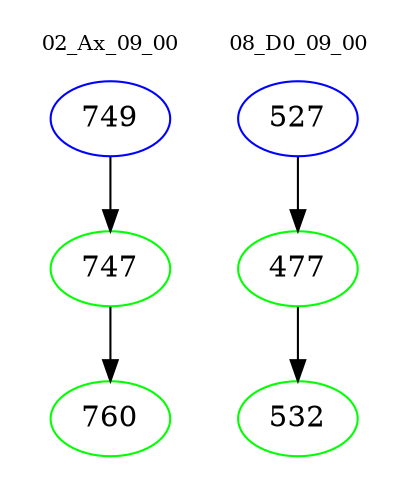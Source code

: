 digraph{
subgraph cluster_0 {
color = white
label = "02_Ax_09_00";
fontsize=10;
T0_749 [label="749", color="blue"]
T0_749 -> T0_747 [color="black"]
T0_747 [label="747", color="green"]
T0_747 -> T0_760 [color="black"]
T0_760 [label="760", color="green"]
}
subgraph cluster_1 {
color = white
label = "08_D0_09_00";
fontsize=10;
T1_527 [label="527", color="blue"]
T1_527 -> T1_477 [color="black"]
T1_477 [label="477", color="green"]
T1_477 -> T1_532 [color="black"]
T1_532 [label="532", color="green"]
}
}
